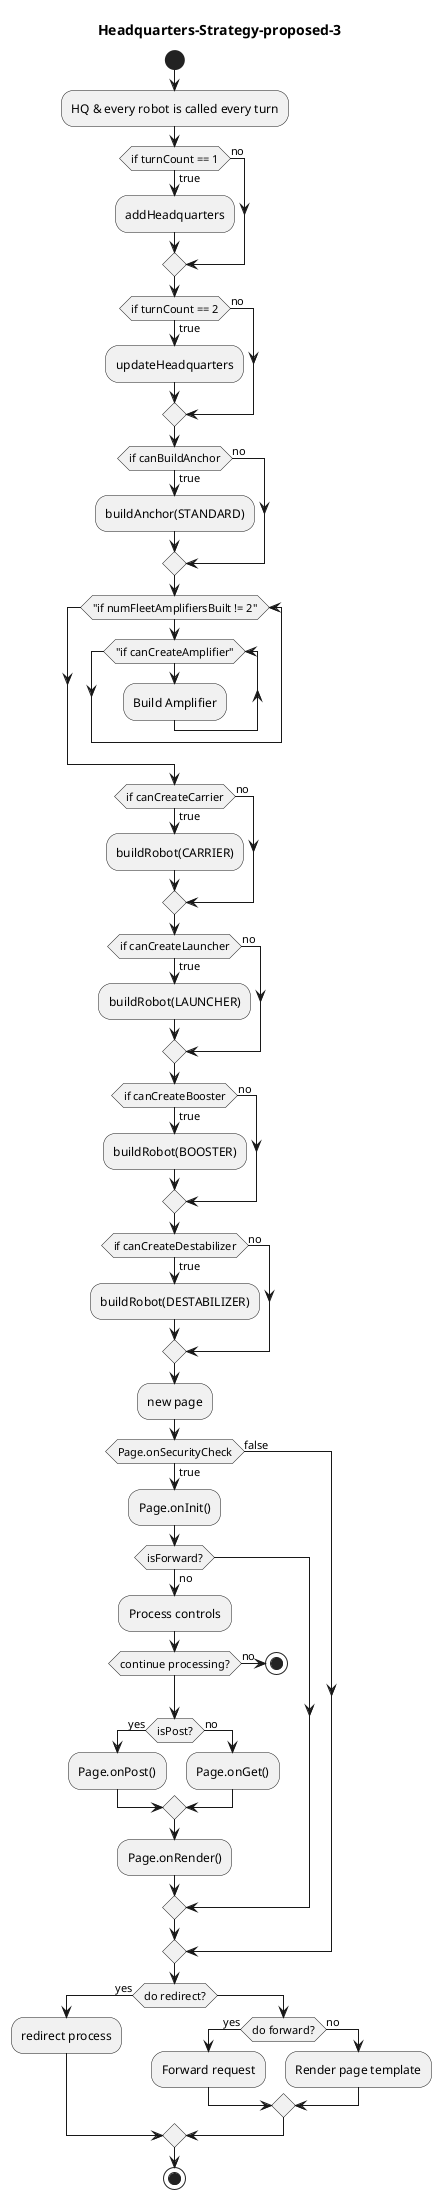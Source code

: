 @startuml Headquarters-Strategy-proposed-3
' !theme toy 
title Headquarters-Strategy-proposed-3
start
:HQ & every robot is called every turn;
if (if turnCount == 1) then (true) 
:addHeadquarters; 
else (no)
endif
if (if turnCount == 2) then (true) 
:updateHeadquarters; 
else (no)
endif
if (if canBuildAnchor) then (true) 
:buildAnchor(STANDARD); 
else (no)
endif
while ("if numFleetAmplifiersBuilt != 2")
    while ("if canCreateAmplifier") 
      :Build Amplifier;            
    endwhile  
endwhile  
if (if canCreateCarrier) then (true) 
:buildRobot(CARRIER); 
else (no)
endif
if (if canCreateLauncher) then (true) 
:buildRobot(LAUNCHER); 
else (no)
endif
if (if canCreateBooster) then (true) 
:buildRobot(BOOSTER); 
else (no)
endif
if (if canCreateDestabilizer) then (true) 
:buildRobot(DESTABILIZER); 
else (no)
endif

'       if "canCreateCarrier" then
'         -left->[true] "createRobot(CARRIER)"
'       else
'         if "canCreateLauncher" then
'           -left->[true] "createRobot(LAUNCHER)"
'         else
'           if "canCreateBooster" then
'             -left->[true] "createRobot(BOOSTER)"
'           else
'             if "canCreateDestabilizer" then
'               -left->[true] "createRobot(DESTABILIZER)"
'             else
'               -->[true] "yield (end turn)"
'             endif
'           endif
'         endif
'       endif
'     endif
'   endif
' endif

:new page;
if (Page.onSecurityCheck) then (true)
  :Page.onInit();
  if (isForward?) then (no)
    :Process controls;
    if (continue processing?) then (no)
      stop
    endif

    if (isPost?) then (yes)
      :Page.onPost();
    else (no)
      :Page.onGet();
    endif
    :Page.onRender();
  endif
else (false)
endif

if (do redirect?) then (yes)
  :redirect process;
else
  if (do forward?) then (yes)
    :Forward request;
  else (no)
    :Render page template;
  endif
endif

stop
@enduml

' goto lab

' --> "placeholder"

' if "turnCount == 1" then
'   -->[true] "addHeadquarters" as a1
' else
'   if "turnCount == 2" then
'     -->[true] "updateHeadquarters" as a3
'   else
'     if "canBuildAnchor" then
'       -left->[true] "buildAnchor(STANDARD)"
'     else
'       ' while ("numFleetAmplifiersBuilt != 2")
'           ' while ("canCreateAmplifier") 
'             ' :Build Amplifier;            
'           ' endwhile  
'       ' endwhile  
'       ' detach
'       if "canCreateCarrier" then
'         -left->[true] "createRobot(CARRIER)"
'       else
'         if "canCreateLauncher" then
'           -left->[true] "createRobot(LAUNCHER)"
'         else
'           if "canCreateBooster" then
'             -left->[true] "createRobot(BOOSTER)"
'           else
'             if "canCreateDestabilizer" then
'               -left->[true] "createRobot(DESTABILIZER)"
'             else
'               -->[true] "yield (end turn)"
'             endif
'           endif
'         endif
'       endif
'     endif
'   endif
' endif
